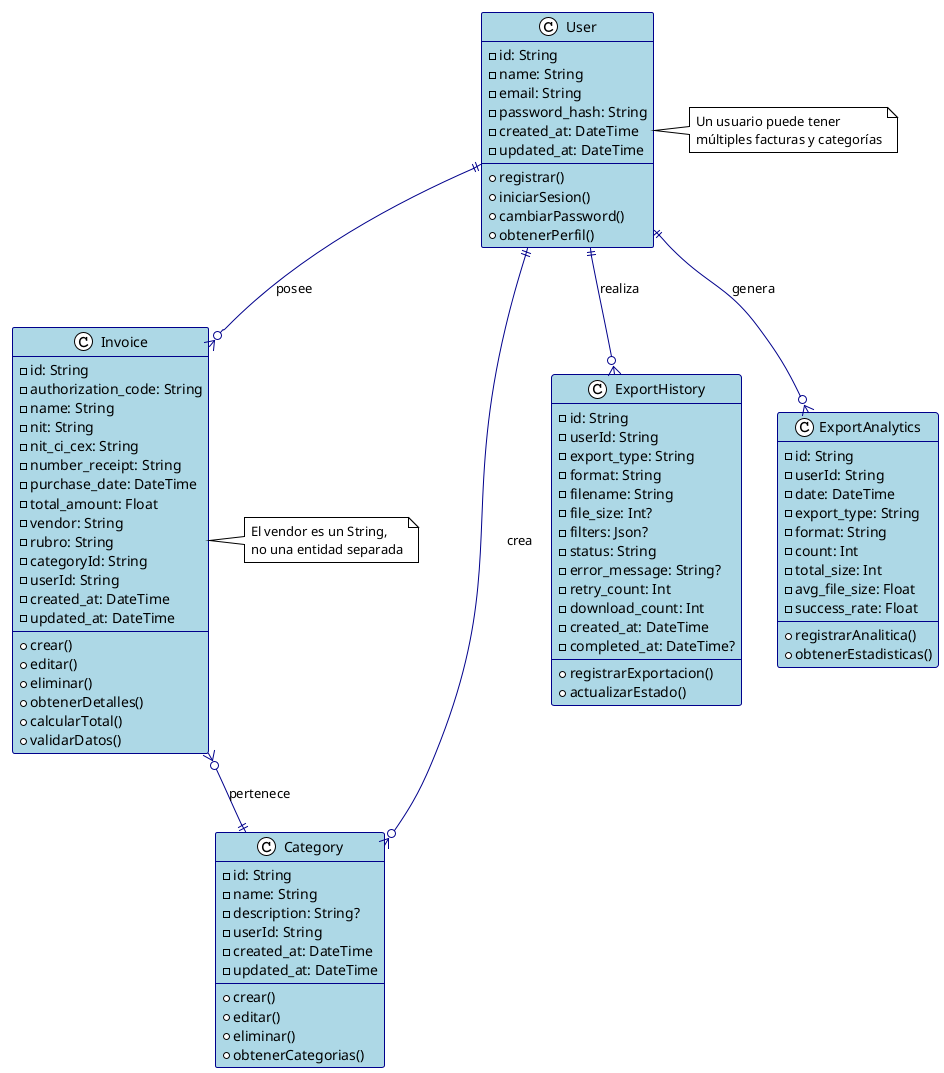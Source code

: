 @startuml Diagrama de Clases - SimpleFactura

!theme plain
skinparam class {
    BackgroundColor LightBlue
    BorderColor DarkBlue
    ArrowColor DarkBlue
}

class User {
    -id: String
    -name: String
    -email: String
    -password_hash: String
    -created_at: DateTime
    -updated_at: DateTime
    
    +registrar()
    +iniciarSesion()
    +cambiarPassword()
    +obtenerPerfil()
}

class Invoice {
    -id: String
    -authorization_code: String
    -name: String
    -nit: String
    -nit_ci_cex: String
    -number_receipt: String
    -purchase_date: DateTime
    -total_amount: Float
    -vendor: String
    -rubro: String
    -categoryId: String
    -userId: String
    -created_at: DateTime
    -updated_at: DateTime
    
    +crear()
    +editar()
    +eliminar()
    +obtenerDetalles()
    +calcularTotal()
    +validarDatos()
}

class Category {
    -id: String
    -name: String
    -description: String?
    -userId: String
    -created_at: DateTime
    -updated_at: DateTime
    
    +crear()
    +editar()
    +eliminar()
    +obtenerCategorias()
}

class ExportHistory {
    -id: String
    -userId: String
    -export_type: String
    -format: String
    -filename: String
    -file_size: Int?
    -filters: Json?
    -status: String
    -error_message: String?
    -retry_count: Int
    -download_count: Int
    -created_at: DateTime
    -completed_at: DateTime?
    
    +registrarExportacion()
    +actualizarEstado()
}

class ExportAnalytics {
    -id: String
    -userId: String
    -date: DateTime
    -export_type: String
    -format: String
    -count: Int
    -total_size: Int
    -avg_file_size: Float
    -success_rate: Float
    
    +registrarAnalitica()
    +obtenerEstadisticas()
}

' Relaciones
User ||--o{ Invoice : "posee"
User ||--o{ Category : "crea"
User ||--o{ ExportHistory : "realiza"
User ||--o{ ExportAnalytics : "genera"
Invoice }o--|| Category : "pertenece"

' Notas
note right of User
  Un usuario puede tener
  múltiples facturas y categorías
end note

note right of Invoice
  El vendor es un String,
  no una entidad separada
end note

@enduml 